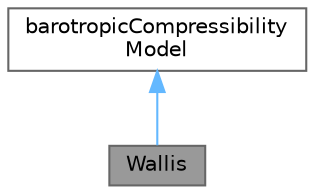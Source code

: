 digraph "Wallis"
{
 // LATEX_PDF_SIZE
  bgcolor="transparent";
  edge [fontname=Helvetica,fontsize=10,labelfontname=Helvetica,labelfontsize=10];
  node [fontname=Helvetica,fontsize=10,shape=box,height=0.2,width=0.4];
  Node1 [id="Node000001",label="Wallis",height=0.2,width=0.4,color="gray40", fillcolor="grey60", style="filled", fontcolor="black",tooltip="Wallis compressibility model."];
  Node2 -> Node1 [id="edge1_Node000001_Node000002",dir="back",color="steelblue1",style="solid",tooltip=" "];
  Node2 [id="Node000002",label="barotropicCompressibility\lModel",height=0.2,width=0.4,color="gray40", fillcolor="white", style="filled",URL="$classFoam_1_1barotropicCompressibilityModel.html",tooltip="Abstract class for barotropic compressibility models."];
}
